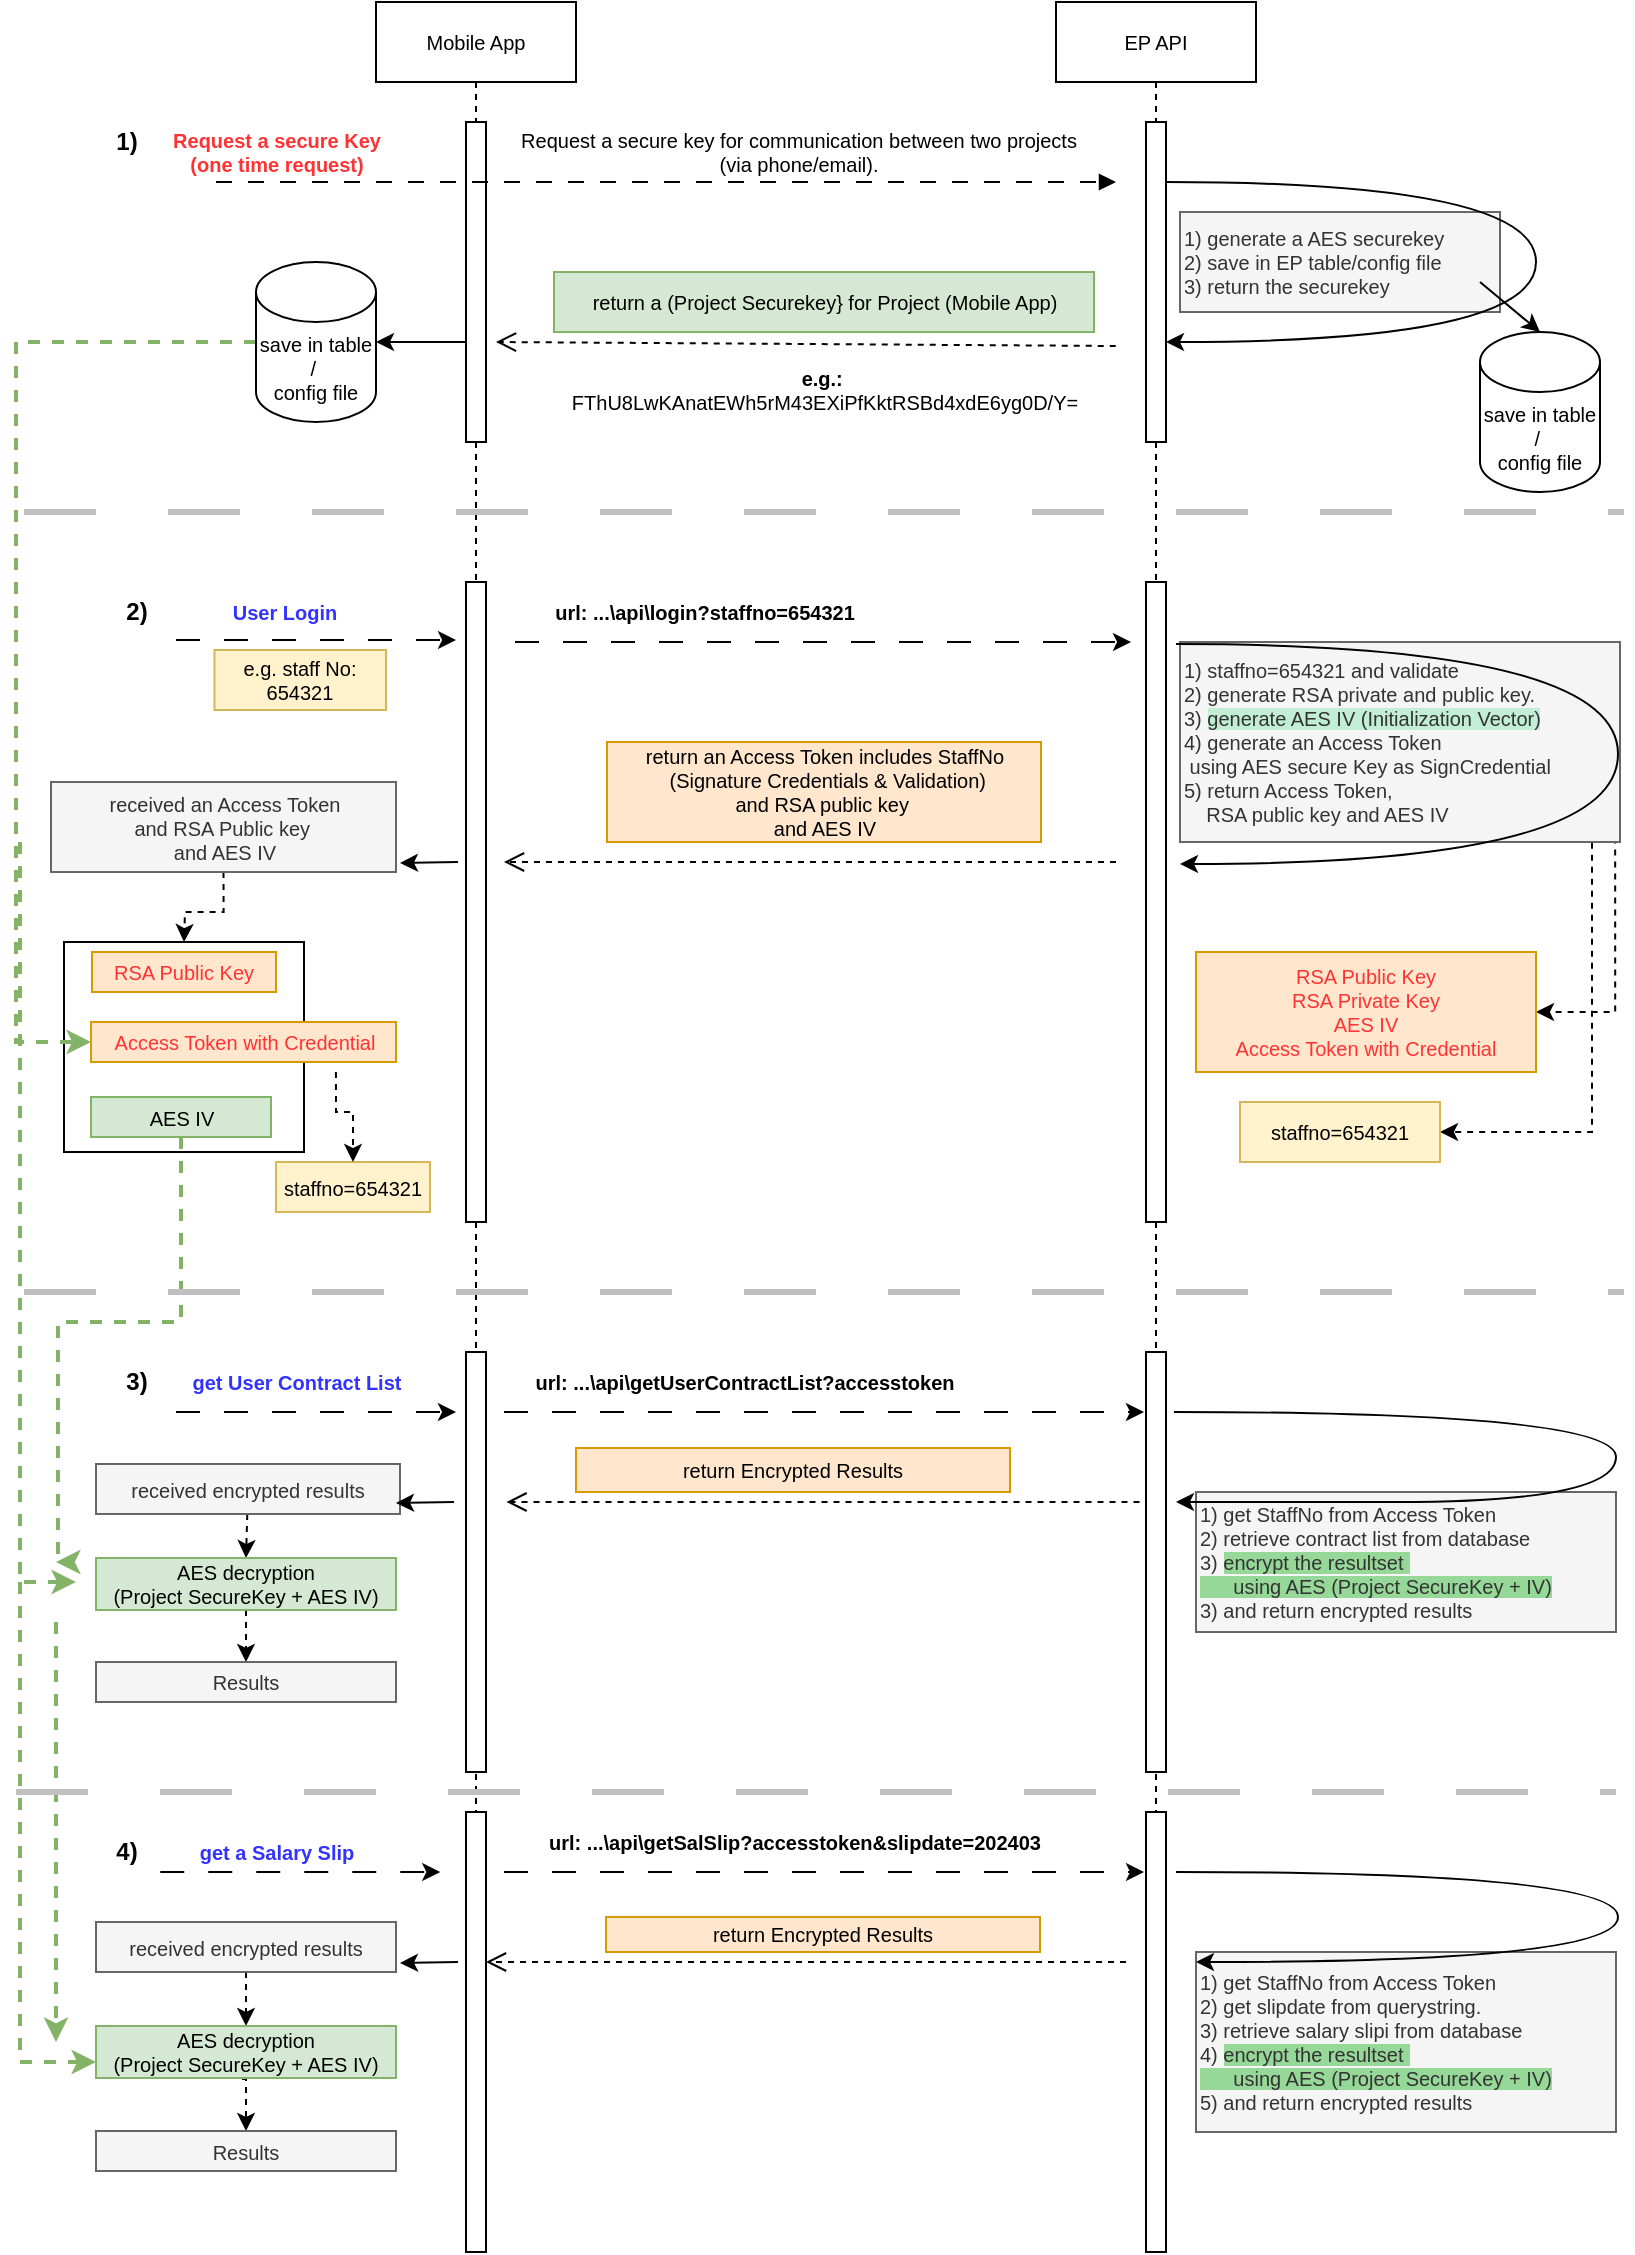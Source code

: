 <mxfile version="28.0.6">
  <diagram name="Page-1" id="2YBvvXClWsGukQMizWep">
    <mxGraphModel dx="1033" dy="636" grid="1" gridSize="10" guides="1" tooltips="1" connect="1" arrows="1" fold="1" page="1" pageScale="1" pageWidth="827" pageHeight="1169" math="0" shadow="0">
      <root>
        <mxCell id="0" />
        <mxCell id="1" parent="0" />
        <mxCell id="ATCBDJYlgSvFNA7paExq-6" value="" style="rounded=0;whiteSpace=wrap;html=1;" parent="1" vertex="1">
          <mxGeometry x="34" y="480" width="120" height="105" as="geometry" />
        </mxCell>
        <mxCell id="es4zuGhlTcDtU3RGPdiZ-29" value="&lt;div style=&quot;font-size: 10px;&quot; align=&quot;left&quot;&gt;1) generate a AES securekey&lt;/div&gt;&lt;div style=&quot;font-size: 10px;&quot; align=&quot;left&quot;&gt;2) save in EP table/config file &lt;br style=&quot;font-size: 10px;&quot;&gt;&lt;/div&gt;&lt;div style=&quot;font-size: 10px;&quot; align=&quot;left&quot;&gt;3) return the securekey&lt;/div&gt;" style="text;html=1;align=left;verticalAlign=middle;resizable=0;points=[];autosize=1;fontSize=10;fillColor=#f5f5f5;fontColor=#333333;strokeColor=#666666;" parent="1" vertex="1">
          <mxGeometry x="592" y="115" width="160" height="50" as="geometry" />
        </mxCell>
        <mxCell id="7PrB7ct33ou-kt_ilz-a-96" value="&lt;div&gt;return an Access Token includes StaffNo&lt;br&gt;&lt;/div&gt;&lt;div&gt;&amp;nbsp;(Signature Credentials &amp;amp; Validation)&lt;/div&gt;&lt;div&gt;and RSA public key&amp;nbsp;&lt;/div&gt;&lt;div&gt;and AES IV&lt;br&gt;&lt;/div&gt;" style="rounded=0;whiteSpace=wrap;html=1;fillColor=#ffe6cc;strokeColor=#d79b00;fontSize=10;" parent="1" vertex="1">
          <mxGeometry x="305.5" y="380" width="217" height="50" as="geometry" />
        </mxCell>
        <mxCell id="7PrB7ct33ou-kt_ilz-a-60" value="return a (Project Securekey} for Project (Mobile App)" style="text;html=1;align=center;verticalAlign=middle;resizable=0;points=[];autosize=1;strokeColor=#82b366;fillColor=#d5e8d4;fontSize=10;" parent="1" vertex="1">
          <mxGeometry x="279" y="145" width="270" height="30" as="geometry" />
        </mxCell>
        <mxCell id="aM9ryv3xv72pqoxQDRHE-1" value="Mobile App" style="shape=umlLifeline;perimeter=lifelinePerimeter;whiteSpace=wrap;html=1;container=0;dropTarget=0;collapsible=0;recursiveResize=0;outlineConnect=0;portConstraint=eastwest;newEdgeStyle={&quot;edgeStyle&quot;:&quot;elbowEdgeStyle&quot;,&quot;elbow&quot;:&quot;vertical&quot;,&quot;curved&quot;:0,&quot;rounded&quot;:0};fontSize=10;" parent="1" vertex="1">
          <mxGeometry x="190" y="10" width="100" height="1115" as="geometry" />
        </mxCell>
        <mxCell id="aM9ryv3xv72pqoxQDRHE-2" value="" style="html=1;points=[];perimeter=orthogonalPerimeter;outlineConnect=0;targetShapes=umlLifeline;portConstraint=eastwest;newEdgeStyle={&quot;edgeStyle&quot;:&quot;elbowEdgeStyle&quot;,&quot;elbow&quot;:&quot;vertical&quot;,&quot;curved&quot;:0,&quot;rounded&quot;:0};fontSize=10;" parent="aM9ryv3xv72pqoxQDRHE-1" vertex="1">
          <mxGeometry x="45" y="60" width="10" height="160" as="geometry" />
        </mxCell>
        <mxCell id="7PrB7ct33ou-kt_ilz-a-32" value="" style="html=1;points=[[0,0,0,0,5],[0,1,0,0,-5],[1,0,0,0,5],[1,1,0,0,-5]];perimeter=orthogonalPerimeter;outlineConnect=0;targetShapes=umlLifeline;portConstraint=eastwest;newEdgeStyle={&quot;curved&quot;:0,&quot;rounded&quot;:0};fontSize=10;" parent="aM9ryv3xv72pqoxQDRHE-1" vertex="1">
          <mxGeometry x="45" y="290" width="10" height="320" as="geometry" />
        </mxCell>
        <mxCell id="aM9ryv3xv72pqoxQDRHE-5" value="EP API" style="shape=umlLifeline;perimeter=lifelinePerimeter;whiteSpace=wrap;html=1;container=0;dropTarget=0;collapsible=0;recursiveResize=0;outlineConnect=0;portConstraint=eastwest;newEdgeStyle={&quot;edgeStyle&quot;:&quot;elbowEdgeStyle&quot;,&quot;elbow&quot;:&quot;vertical&quot;,&quot;curved&quot;:0,&quot;rounded&quot;:0};fontSize=10;" parent="1" vertex="1">
          <mxGeometry x="530" y="10" width="100" height="1125" as="geometry" />
        </mxCell>
        <mxCell id="aM9ryv3xv72pqoxQDRHE-6" value="" style="html=1;points=[];perimeter=orthogonalPerimeter;outlineConnect=0;targetShapes=umlLifeline;portConstraint=eastwest;newEdgeStyle={&quot;edgeStyle&quot;:&quot;elbowEdgeStyle&quot;,&quot;elbow&quot;:&quot;vertical&quot;,&quot;curved&quot;:0,&quot;rounded&quot;:0};fontSize=10;" parent="aM9ryv3xv72pqoxQDRHE-5" vertex="1">
          <mxGeometry x="45" y="60" width="10" height="160" as="geometry" />
        </mxCell>
        <mxCell id="7PrB7ct33ou-kt_ilz-a-3" value="" style="edgeStyle=orthogonalEdgeStyle;rounded=0;orthogonalLoop=1;jettySize=auto;html=1;elbow=vertical;curved=1;fontSize=10;" parent="aM9ryv3xv72pqoxQDRHE-5" source="aM9ryv3xv72pqoxQDRHE-6" target="aM9ryv3xv72pqoxQDRHE-6" edge="1">
          <mxGeometry relative="1" as="geometry">
            <mxPoint x="135" y="115" as="targetPoint" />
            <Array as="points">
              <mxPoint x="240" y="90" />
              <mxPoint x="240" y="170" />
            </Array>
          </mxGeometry>
        </mxCell>
        <mxCell id="7PrB7ct33ou-kt_ilz-a-35" value="" style="html=1;points=[[0,0,0,0,5],[0,1,0,0,-5],[1,0,0,0,5],[1,1,0,0,-5]];perimeter=orthogonalPerimeter;outlineConnect=0;targetShapes=umlLifeline;portConstraint=eastwest;newEdgeStyle={&quot;curved&quot;:0,&quot;rounded&quot;:0};fontSize=10;" parent="aM9ryv3xv72pqoxQDRHE-5" vertex="1">
          <mxGeometry x="45" y="290" width="10" height="320" as="geometry" />
        </mxCell>
        <mxCell id="aM9ryv3xv72pqoxQDRHE-7" value="Request a secure key for communication between two projects&lt;br style=&quot;font-size: 10px;&quot;&gt;(via phone/email)." style="html=1;verticalAlign=bottom;endArrow=block;edgeStyle=elbowEdgeStyle;elbow=vertical;curved=0;rounded=0;dashed=1;dashPattern=8 8;fontSize=10;" parent="1" edge="1">
          <mxGeometry x="0.294" relative="1" as="geometry">
            <mxPoint x="110" y="100" as="sourcePoint" />
            <Array as="points" />
            <mxPoint x="560" y="100" as="targetPoint" />
            <mxPoint as="offset" />
          </mxGeometry>
        </mxCell>
        <mxCell id="aM9ryv3xv72pqoxQDRHE-8" value="" style="html=1;verticalAlign=bottom;endArrow=open;dashed=1;endSize=8;elbow=horizontal;rounded=0;fontSize=10;exitX=1.003;exitY=-0.06;exitDx=0;exitDy=0;exitPerimeter=0;" parent="1" source="7PrB7ct33ou-kt_ilz-a-17" edge="1">
          <mxGeometry relative="1" as="geometry">
            <mxPoint x="250" y="180" as="targetPoint" />
            <mxPoint x="630" y="180" as="sourcePoint" />
          </mxGeometry>
        </mxCell>
        <mxCell id="7PrB7ct33ou-kt_ilz-a-12" value="" style="rounded=0;orthogonalLoop=1;jettySize=auto;html=1;elbow=vertical;entryX=1;entryY=0.5;entryDx=0;entryDy=0;entryPerimeter=0;fontSize=10;" parent="1" target="7PrB7ct33ou-kt_ilz-a-14" edge="1">
          <mxGeometry relative="1" as="geometry">
            <mxPoint x="235" y="180" as="sourcePoint" />
            <mxPoint x="200" y="180" as="targetPoint" />
          </mxGeometry>
        </mxCell>
        <mxCell id="es4zuGhlTcDtU3RGPdiZ-38" value="" style="rounded=0;orthogonalLoop=1;jettySize=auto;html=1;exitX=0;exitY=0.5;exitDx=0;exitDy=0;exitPerimeter=0;strokeWidth=2;fillColor=#d5e8d4;strokeColor=#82b366;dashed=1;entryX=0;entryY=0.5;entryDx=0;entryDy=0;edgeStyle=orthogonalEdgeStyle;" parent="1" source="7PrB7ct33ou-kt_ilz-a-14" target="es4zuGhlTcDtU3RGPdiZ-11" edge="1">
          <mxGeometry relative="1" as="geometry">
            <mxPoint x="40" y="800" as="targetPoint" />
            <Array as="points">
              <mxPoint x="10" y="180" />
              <mxPoint x="10" y="530" />
            </Array>
          </mxGeometry>
        </mxCell>
        <mxCell id="7PrB7ct33ou-kt_ilz-a-14" value="&lt;div style=&quot;font-size: 10px;&quot;&gt;save in table /&amp;nbsp;&lt;/div&gt;&lt;div style=&quot;font-size: 10px;&quot;&gt;config file&lt;br style=&quot;font-size: 10px;&quot;&gt;&lt;/div&gt;" style="shape=cylinder3;whiteSpace=wrap;html=1;boundedLbl=1;backgroundOutline=1;size=15;fontSize=10;" parent="1" vertex="1">
          <mxGeometry x="130" y="140" width="60" height="80" as="geometry" />
        </mxCell>
        <mxCell id="7PrB7ct33ou-kt_ilz-a-16" value="Request a secure Key&lt;br style=&quot;font-size: 10px;&quot;&gt;(one time request)" style="text;html=1;align=center;verticalAlign=middle;resizable=0;points=[];autosize=1;strokeColor=none;fillColor=none;fontSize=10;fontStyle=1;fontColor=#FF3333;" parent="1" vertex="1">
          <mxGeometry x="80" y="65" width="120" height="40" as="geometry" />
        </mxCell>
        <mxCell id="7PrB7ct33ou-kt_ilz-a-17" value="&lt;b style=&quot;font-size: 10px;&quot;&gt;e.g.:&amp;nbsp;&lt;/b&gt;&lt;br style=&quot;font-size: 10px;&quot;&gt;&lt;font style=&quot;font-size: 10px;&quot;&gt;FThU8LwKAnatEWh5rM43EXiPfKktRSBd4xdE6yg0D/Y=&lt;/font&gt;&lt;div style=&quot;font-size: 10px;&quot;&gt;&lt;br style=&quot;font-size: 10px;&quot;&gt;&lt;/div&gt;" style="text;html=1;align=center;verticalAlign=middle;resizable=0;points=[];autosize=1;strokeColor=none;fillColor=none;fontSize=10;" parent="1" vertex="1">
          <mxGeometry x="269" y="185" width="290" height="50" as="geometry" />
        </mxCell>
        <mxCell id="7PrB7ct33ou-kt_ilz-a-18" value="&lt;div style=&quot;font-size: 10px;&quot;&gt;save in table /&amp;nbsp;&lt;/div&gt;&lt;div style=&quot;font-size: 10px;&quot;&gt;config file&lt;br style=&quot;font-size: 10px;&quot;&gt;&lt;/div&gt;" style="shape=cylinder3;whiteSpace=wrap;html=1;boundedLbl=1;backgroundOutline=1;size=15;fontSize=10;" parent="1" vertex="1">
          <mxGeometry x="742" y="175" width="60" height="80" as="geometry" />
        </mxCell>
        <mxCell id="7PrB7ct33ou-kt_ilz-a-19" value="" style="endArrow=classic;html=1;rounded=0;entryX=0.5;entryY=0;entryDx=0;entryDy=0;entryPerimeter=0;fontSize=10;" parent="1" target="7PrB7ct33ou-kt_ilz-a-18" edge="1">
          <mxGeometry width="50" height="50" relative="1" as="geometry">
            <mxPoint x="742" y="150" as="sourcePoint" />
            <mxPoint x="390" y="270" as="targetPoint" />
          </mxGeometry>
        </mxCell>
        <mxCell id="7PrB7ct33ou-kt_ilz-a-34" value="User Login" style="text;html=1;align=center;verticalAlign=middle;resizable=0;points=[];autosize=1;strokeColor=none;fillColor=none;fontSize=10;fontStyle=1;fontColor=#3333FF;" parent="1" vertex="1">
          <mxGeometry x="109.25" y="300" width="70" height="30" as="geometry" />
        </mxCell>
        <mxCell id="7PrB7ct33ou-kt_ilz-a-37" value="" style="endArrow=classic;html=1;rounded=0;dashed=1;dashPattern=12 12;fontSize=10;" parent="1" edge="1">
          <mxGeometry width="50" height="50" relative="1" as="geometry">
            <mxPoint x="90" y="329" as="sourcePoint" />
            <mxPoint x="230" y="329" as="targetPoint" />
          </mxGeometry>
        </mxCell>
        <mxCell id="7PrB7ct33ou-kt_ilz-a-47" value="" style="endArrow=classic;html=1;rounded=0;dashed=1;dashPattern=12 12;edgeStyle=elbowEdgeStyle;fontSize=10;" parent="1" edge="1">
          <mxGeometry width="50" height="50" relative="1" as="geometry">
            <mxPoint x="259.5" y="330" as="sourcePoint" />
            <mxPoint x="567.5" y="330" as="targetPoint" />
          </mxGeometry>
        </mxCell>
        <mxCell id="7PrB7ct33ou-kt_ilz-a-48" value="url: ...\api\login?staffno=654321" style="text;html=1;align=center;verticalAlign=middle;resizable=0;points=[];autosize=1;strokeColor=none;fillColor=none;fontStyle=1;fontSize=10;" parent="1" vertex="1">
          <mxGeometry x="269" y="300" width="170" height="30" as="geometry" />
        </mxCell>
        <mxCell id="7PrB7ct33ou-kt_ilz-a-93" value="" style="edgeStyle=orthogonalEdgeStyle;rounded=0;orthogonalLoop=1;jettySize=auto;html=1;exitX=0.989;exitY=0.978;exitDx=0;exitDy=0;exitPerimeter=0;dashed=1;entryX=1;entryY=0.5;entryDx=0;entryDy=0;" parent="1" source="7PrB7ct33ou-kt_ilz-a-52" target="7PrB7ct33ou-kt_ilz-a-87" edge="1">
          <mxGeometry relative="1" as="geometry" />
        </mxCell>
        <mxCell id="7PrB7ct33ou-kt_ilz-a-95" value="" style="edgeStyle=orthogonalEdgeStyle;rounded=0;orthogonalLoop=1;jettySize=auto;html=1;dashed=1;exitX=0.989;exitY=1;exitDx=0;exitDy=0;exitPerimeter=0;entryX=1;entryY=0.5;entryDx=0;entryDy=0;" parent="1" source="7PrB7ct33ou-kt_ilz-a-52" target="es4zuGhlTcDtU3RGPdiZ-21" edge="1">
          <mxGeometry relative="1" as="geometry">
            <Array as="points">
              <mxPoint x="798" y="575" />
            </Array>
            <mxPoint x="742" y="585" as="targetPoint" />
          </mxGeometry>
        </mxCell>
        <mxCell id="7PrB7ct33ou-kt_ilz-a-52" value="&lt;div style=&quot;font-size: 10px;&quot;&gt;&lt;font style=&quot;font-size: 10px;&quot;&gt;1) staffno=654321 and validate&lt;br style=&quot;font-size: 10px;&quot;&gt;&lt;/font&gt;&lt;/div&gt;&lt;div style=&quot;font-size: 10px;&quot;&gt;&lt;font style=&quot;font-size: 10px;&quot;&gt;2) generate RSA&lt;font style=&quot;font-size: 10px;&quot;&gt; private and public key.&lt;/font&gt;&lt;/font&gt;&lt;/div&gt;&lt;div style=&quot;font-size: 10px;&quot;&gt;&lt;font style=&quot;font-size: 10px;&quot;&gt;&lt;font style=&quot;font-size: 10px;&quot;&gt;3) &lt;/font&gt;&lt;/font&gt;&lt;font style=&quot;font-size: 10px; background-color: rgb(193, 238, 213);&quot;&gt;&lt;font style=&quot;font-size: 10px;&quot;&gt;generate AES IV (Initialization Vector)&lt;/font&gt;&lt;/font&gt;&lt;/div&gt;&lt;div style=&quot;font-size: 10px;&quot;&gt;4) &lt;font style=&quot;font-size: 10px;&quot;&gt;&lt;font style=&quot;font-size: 10px;&quot;&gt;generate an Access Token&amp;nbsp;&lt;/font&gt;&lt;/font&gt;&lt;/div&gt;&lt;div style=&quot;font-size: 10px;&quot;&gt;&lt;font style=&quot;font-size: 10px;&quot;&gt;&lt;font style=&quot;font-size: 10px;&quot;&gt;&amp;nbsp;using AES secure Key as SignCredential&lt;br&gt;&lt;/font&gt;&lt;/font&gt;&lt;/div&gt;&lt;div&gt;5) return Access Token,&amp;nbsp;&lt;/div&gt;&lt;div&gt;&amp;nbsp;&amp;nbsp;&amp;nbsp; RSA public key and AES IV&lt;br&gt;&lt;/div&gt;" style="text;html=1;align=left;verticalAlign=middle;resizable=0;points=[];autosize=1;fontSize=10;fillColor=#f5f5f5;fontColor=#333333;strokeColor=#666666;" parent="1" vertex="1">
          <mxGeometry x="592" y="330" width="220" height="100" as="geometry" />
        </mxCell>
        <mxCell id="7PrB7ct33ou-kt_ilz-a-53" value="" style="html=1;verticalAlign=bottom;endArrow=open;dashed=1;endSize=8;elbow=horizontal;rounded=0;fontSize=10;" parent="1" edge="1">
          <mxGeometry relative="1" as="geometry">
            <mxPoint x="254" y="440" as="targetPoint" />
            <mxPoint x="560" y="440" as="sourcePoint" />
          </mxGeometry>
        </mxCell>
        <mxCell id="7PrB7ct33ou-kt_ilz-a-49" value="" style="edgeStyle=orthogonalEdgeStyle;rounded=0;orthogonalLoop=1;jettySize=auto;html=1;elbow=vertical;curved=1;fontSize=10;" parent="1" edge="1">
          <mxGeometry relative="1" as="geometry">
            <mxPoint x="590" y="331" as="sourcePoint" />
            <mxPoint x="592" y="441" as="targetPoint" />
            <Array as="points">
              <mxPoint x="811" y="331" />
              <mxPoint x="811" y="441" />
            </Array>
          </mxGeometry>
        </mxCell>
        <mxCell id="7PrB7ct33ou-kt_ilz-a-56" value="" style="endArrow=none;dashed=1;html=1;rounded=0;dashPattern=12 12;fillColor=#e1d5e7;strokeColor=#c0c0c0;strokeWidth=3;" parent="1" edge="1">
          <mxGeometry width="50" height="50" relative="1" as="geometry">
            <mxPoint x="14" y="265" as="sourcePoint" />
            <mxPoint x="814" y="265" as="targetPoint" />
          </mxGeometry>
        </mxCell>
        <mxCell id="es4zuGhlTcDtU3RGPdiZ-50" value="" style="rounded=0;orthogonalLoop=1;jettySize=auto;html=1;strokeWidth=2;fillColor=#d5e8d4;strokeColor=#82b366;dashed=1;exitX=0.5;exitY=1;exitDx=0;exitDy=0;edgeStyle=orthogonalEdgeStyle;" parent="1" source="7PrB7ct33ou-kt_ilz-a-62" edge="1">
          <mxGeometry relative="1" as="geometry">
            <mxPoint x="30" y="790" as="targetPoint" />
            <Array as="points">
              <mxPoint x="93" y="670" />
              <mxPoint x="31" y="670" />
            </Array>
          </mxGeometry>
        </mxCell>
        <mxCell id="7PrB7ct33ou-kt_ilz-a-62" value="AES IV" style="rounded=0;whiteSpace=wrap;html=1;fillColor=#d5e8d4;strokeColor=#82b366;fontSize=10;" parent="1" vertex="1">
          <mxGeometry x="47.5" y="557.5" width="90" height="20" as="geometry" />
        </mxCell>
        <mxCell id="7PrB7ct33ou-kt_ilz-a-66" value="" style="endArrow=none;dashed=1;html=1;rounded=0;dashPattern=12 12;fillColor=#e1d5e7;strokeColor=#c0c0c0;strokeWidth=3;" parent="1" edge="1">
          <mxGeometry width="50" height="50" relative="1" as="geometry">
            <mxPoint x="14" y="655" as="sourcePoint" />
            <mxPoint x="814" y="655" as="targetPoint" />
          </mxGeometry>
        </mxCell>
        <mxCell id="7PrB7ct33ou-kt_ilz-a-67" value="1)" style="text;html=1;align=center;verticalAlign=middle;resizable=0;points=[];autosize=1;strokeColor=none;fillColor=none;fontStyle=1" parent="1" vertex="1">
          <mxGeometry x="50" y="65" width="30" height="30" as="geometry" />
        </mxCell>
        <mxCell id="7PrB7ct33ou-kt_ilz-a-68" value="&lt;b&gt;2)&lt;/b&gt;" style="text;html=1;align=center;verticalAlign=middle;resizable=0;points=[];autosize=1;strokeColor=none;fillColor=none;" parent="1" vertex="1">
          <mxGeometry x="55" y="300" width="30" height="30" as="geometry" />
        </mxCell>
        <mxCell id="7PrB7ct33ou-kt_ilz-a-70" value="" style="html=1;points=[[0,0,0,0,5],[0,1,0,0,-5],[1,0,0,0,5],[1,1,0,0,-5]];perimeter=orthogonalPerimeter;outlineConnect=0;targetShapes=umlLifeline;portConstraint=eastwest;newEdgeStyle={&quot;curved&quot;:0,&quot;rounded&quot;:0};fontSize=10;" parent="1" vertex="1">
          <mxGeometry x="235" y="685" width="10" height="210" as="geometry" />
        </mxCell>
        <mxCell id="7PrB7ct33ou-kt_ilz-a-71" value="" style="html=1;points=[[0,0,0,0,5],[0,1,0,0,-5],[1,0,0,0,5],[1,1,0,0,-5]];perimeter=orthogonalPerimeter;outlineConnect=0;targetShapes=umlLifeline;portConstraint=eastwest;newEdgeStyle={&quot;curved&quot;:0,&quot;rounded&quot;:0};fontSize=10;" parent="1" vertex="1">
          <mxGeometry x="575" y="685" width="10" height="210" as="geometry" />
        </mxCell>
        <mxCell id="7PrB7ct33ou-kt_ilz-a-73" value="" style="endArrow=classic;html=1;rounded=0;dashed=1;dashPattern=12 12;fontSize=10;" parent="1" edge="1">
          <mxGeometry width="50" height="50" relative="1" as="geometry">
            <mxPoint x="90" y="715" as="sourcePoint" />
            <mxPoint x="230" y="715" as="targetPoint" />
          </mxGeometry>
        </mxCell>
        <mxCell id="7PrB7ct33ou-kt_ilz-a-76" value="" style="endArrow=classic;html=1;rounded=0;dashed=1;dashPattern=12 12;edgeStyle=elbowEdgeStyle;fontSize=10;" parent="1" edge="1">
          <mxGeometry width="50" height="50" relative="1" as="geometry">
            <mxPoint x="254" y="715" as="sourcePoint" />
            <mxPoint x="574" y="715" as="targetPoint" />
          </mxGeometry>
        </mxCell>
        <mxCell id="7PrB7ct33ou-kt_ilz-a-77" value="url: ...\api\getUserContractList?accesstoken" style="text;html=1;align=center;verticalAlign=middle;resizable=0;points=[];autosize=1;strokeColor=none;fillColor=none;fontStyle=1;fontSize=10;" parent="1" vertex="1">
          <mxGeometry x="264" y="685" width="220" height="30" as="geometry" />
        </mxCell>
        <mxCell id="7PrB7ct33ou-kt_ilz-a-78" value="&lt;div&gt;1) get StaffNo from Access Token&lt;/div&gt;&lt;div&gt;2) retrieve contract list from database&lt;/div&gt;&lt;div&gt;3) &lt;span style=&quot;background-color: rgb(150, 216, 152);&quot;&gt;encrypt the resultset&amp;nbsp;&lt;/span&gt;&lt;/div&gt;&lt;div&gt;&lt;span style=&quot;background-color: rgb(150, 216, 152);&quot;&gt;&amp;nbsp;&amp;nbsp;&amp;nbsp;&amp;nbsp;&amp;nbsp; using AES (Project SecureKey + IV)&lt;/span&gt;&lt;br&gt;&lt;/div&gt;&lt;div&gt;3) and return encrypted results&lt;br&gt;&lt;/div&gt;" style="text;html=1;align=left;verticalAlign=middle;resizable=0;points=[];autosize=1;strokeColor=#666666;fillColor=#f5f5f5;fontSize=10;fontColor=#333333;" parent="1" vertex="1">
          <mxGeometry x="600" y="755" width="210" height="70" as="geometry" />
        </mxCell>
        <mxCell id="7PrB7ct33ou-kt_ilz-a-79" value="" style="html=1;verticalAlign=bottom;endArrow=open;dashed=1;endSize=8;elbow=horizontal;rounded=0;fontSize=10;" parent="1" edge="1">
          <mxGeometry relative="1" as="geometry">
            <mxPoint x="255.25" y="760" as="targetPoint" />
            <mxPoint x="571.75" y="760" as="sourcePoint" />
          </mxGeometry>
        </mxCell>
        <mxCell id="7PrB7ct33ou-kt_ilz-a-85" value="&lt;b&gt;3)&lt;/b&gt;" style="text;html=1;align=center;verticalAlign=middle;resizable=0;points=[];autosize=1;strokeColor=none;fillColor=none;" parent="1" vertex="1">
          <mxGeometry x="55" y="685" width="30" height="30" as="geometry" />
        </mxCell>
        <mxCell id="7PrB7ct33ou-kt_ilz-a-86" value="get User Contract List" style="text;html=1;align=center;verticalAlign=middle;resizable=0;points=[];autosize=1;strokeColor=none;fillColor=none;fontSize=10;fontStyle=1;fontColor=#3333FF;" parent="1" vertex="1">
          <mxGeometry x="90" y="685" width="120" height="30" as="geometry" />
        </mxCell>
        <mxCell id="7PrB7ct33ou-kt_ilz-a-87" value="&lt;div&gt;RSA Public Key&lt;/div&gt;&lt;div&gt;RSA Private Key&lt;/div&gt;&lt;div&gt;AES IV&lt;/div&gt;&lt;div&gt;Access Token with Credential&lt;br&gt;&lt;/div&gt;" style="rounded=0;whiteSpace=wrap;html=1;fillColor=#ffe6cc;strokeColor=#d79b00;fontSize=10;fontColor=#FF3333;" parent="1" vertex="1">
          <mxGeometry x="600" y="485" width="170" height="60" as="geometry" />
        </mxCell>
        <mxCell id="es4zuGhlTcDtU3RGPdiZ-3" value="" style="edgeStyle=orthogonalEdgeStyle;rounded=0;orthogonalLoop=1;jettySize=auto;html=1;elbow=vertical;curved=1;fontSize=10;" parent="1" edge="1">
          <mxGeometry relative="1" as="geometry">
            <mxPoint x="589" y="715" as="sourcePoint" />
            <mxPoint x="590" y="760" as="targetPoint" />
            <Array as="points">
              <mxPoint x="810" y="715" />
              <mxPoint x="810" y="760" />
              <mxPoint x="591" y="760" />
            </Array>
          </mxGeometry>
        </mxCell>
        <mxCell id="es4zuGhlTcDtU3RGPdiZ-4" value="e.g. staff No: &lt;br style=&quot;font-size: 10px;&quot;&gt;654321" style="rounded=0;whiteSpace=wrap;html=1;fillColor=#fff2cc;strokeColor=#d6b656;fontSize=10;" parent="1" vertex="1">
          <mxGeometry x="109.25" y="334" width="85.75" height="30" as="geometry" />
        </mxCell>
        <mxCell id="es4zuGhlTcDtU3RGPdiZ-8" value="" style="rounded=0;orthogonalLoop=1;jettySize=auto;html=1;elbow=vertical;fontSize=10;" parent="1" edge="1">
          <mxGeometry relative="1" as="geometry">
            <mxPoint x="231" y="440" as="sourcePoint" />
            <mxPoint x="202" y="440.5" as="targetPoint" />
          </mxGeometry>
        </mxCell>
        <mxCell id="es4zuGhlTcDtU3RGPdiZ-12" value="" style="edgeStyle=orthogonalEdgeStyle;rounded=0;orthogonalLoop=1;jettySize=auto;html=1;dashed=1;exitX=0.5;exitY=1;exitDx=0;exitDy=0;" parent="1" source="es4zuGhlTcDtU3RGPdiZ-39" edge="1">
          <mxGeometry relative="1" as="geometry">
            <mxPoint x="120" y="485" as="sourcePoint" />
            <mxPoint x="94" y="480" as="targetPoint" />
          </mxGeometry>
        </mxCell>
        <mxCell id="es4zuGhlTcDtU3RGPdiZ-11" value="Access Token with Credential" style="rounded=0;whiteSpace=wrap;html=1;fillColor=#ffe6cc;strokeColor=#d79b00;fontSize=10;fontColor=#FF3333;" parent="1" vertex="1">
          <mxGeometry x="47.5" y="520" width="152.5" height="20" as="geometry" />
        </mxCell>
        <mxCell id="es4zuGhlTcDtU3RGPdiZ-21" value="&lt;div&gt;staffno=654321&lt;/div&gt;" style="rounded=0;whiteSpace=wrap;html=1;fillColor=#fff2cc;strokeColor=#d6b656;fontSize=10;" parent="1" vertex="1">
          <mxGeometry x="622" y="560" width="100" height="30" as="geometry" />
        </mxCell>
        <mxCell id="es4zuGhlTcDtU3RGPdiZ-30" value="&lt;div&gt;staffno=654321&lt;/div&gt;" style="rounded=0;whiteSpace=wrap;html=1;fillColor=#fff2cc;strokeColor=#d6b656;fontSize=10;" parent="1" vertex="1">
          <mxGeometry x="140" y="590" width="77" height="25" as="geometry" />
        </mxCell>
        <mxCell id="es4zuGhlTcDtU3RGPdiZ-39" value="&lt;div&gt;received an Access Token&lt;/div&gt;&lt;div&gt;and RSA Public key&amp;nbsp;&lt;/div&gt;&lt;div&gt;and AES IV&lt;br&gt;&lt;/div&gt;" style="rounded=0;whiteSpace=wrap;html=1;fillColor=#f5f5f5;strokeColor=#666666;fontSize=10;fontColor=#333333;" parent="1" vertex="1">
          <mxGeometry x="27.5" y="400" width="172.5" height="45" as="geometry" />
        </mxCell>
        <mxCell id="es4zuGhlTcDtU3RGPdiZ-43" value="&lt;div&gt;return Encrypted Results&lt;/div&gt;" style="rounded=0;whiteSpace=wrap;html=1;fillColor=#ffe6cc;strokeColor=#d79b00;fontSize=10;" parent="1" vertex="1">
          <mxGeometry x="290" y="733" width="217" height="22" as="geometry" />
        </mxCell>
        <mxCell id="es4zuGhlTcDtU3RGPdiZ-46" value="" style="rounded=0;orthogonalLoop=1;jettySize=auto;html=1;dashed=1;entryX=0.5;entryY=0;entryDx=0;entryDy=0;" parent="1" source="es4zuGhlTcDtU3RGPdiZ-44" target="es4zuGhlTcDtU3RGPdiZ-48" edge="1">
          <mxGeometry relative="1" as="geometry">
            <mxPoint x="122" y="885" as="targetPoint" />
          </mxGeometry>
        </mxCell>
        <mxCell id="es4zuGhlTcDtU3RGPdiZ-44" value="&lt;div&gt;received encrypted results&lt;/div&gt;" style="rounded=0;whiteSpace=wrap;html=1;fillColor=#f5f5f5;strokeColor=#666666;fontSize=10;fontColor=#333333;" parent="1" vertex="1">
          <mxGeometry x="50" y="741" width="152" height="25" as="geometry" />
        </mxCell>
        <mxCell id="es4zuGhlTcDtU3RGPdiZ-45" value="" style="rounded=0;orthogonalLoop=1;jettySize=auto;html=1;elbow=vertical;fontSize=10;" parent="1" edge="1">
          <mxGeometry relative="1" as="geometry">
            <mxPoint x="229" y="760" as="sourcePoint" />
            <mxPoint x="200" y="760.5" as="targetPoint" />
          </mxGeometry>
        </mxCell>
        <mxCell id="es4zuGhlTcDtU3RGPdiZ-85" value="" style="edgeStyle=orthogonalEdgeStyle;rounded=0;orthogonalLoop=1;jettySize=auto;html=1;exitX=0.5;exitY=1;exitDx=0;exitDy=0;entryX=0.5;entryY=0;entryDx=0;entryDy=0;dashed=1;" parent="1" source="es4zuGhlTcDtU3RGPdiZ-48" target="es4zuGhlTcDtU3RGPdiZ-84" edge="1">
          <mxGeometry relative="1" as="geometry" />
        </mxCell>
        <mxCell id="es4zuGhlTcDtU3RGPdiZ-48" value="&lt;div&gt;AES decryption&lt;/div&gt;&lt;div&gt;(Project SecureKey + AES IV) &lt;/div&gt;" style="rounded=0;whiteSpace=wrap;html=1;fontSize=10;strokeColor=#82b366;align=center;fillColor=#d5e8d4;" parent="1" vertex="1">
          <mxGeometry x="50" y="788" width="150" height="26" as="geometry" />
        </mxCell>
        <mxCell id="es4zuGhlTcDtU3RGPdiZ-66" value="" style="html=1;points=[[0,0,0,0,5],[0,1,0,0,-5],[1,0,0,0,5],[1,1,0,0,-5]];perimeter=orthogonalPerimeter;outlineConnect=0;targetShapes=umlLifeline;portConstraint=eastwest;newEdgeStyle={&quot;curved&quot;:0,&quot;rounded&quot;:0};fontSize=10;" parent="1" vertex="1">
          <mxGeometry x="235" y="915" width="10" height="220" as="geometry" />
        </mxCell>
        <mxCell id="es4zuGhlTcDtU3RGPdiZ-67" value="" style="html=1;points=[[0,0,0,0,5],[0,1,0,0,-5],[1,0,0,0,5],[1,1,0,0,-5]];perimeter=orthogonalPerimeter;outlineConnect=0;targetShapes=umlLifeline;portConstraint=eastwest;newEdgeStyle={&quot;curved&quot;:0,&quot;rounded&quot;:0};fontSize=10;" parent="1" vertex="1">
          <mxGeometry x="575" y="915" width="10" height="220" as="geometry" />
        </mxCell>
        <mxCell id="es4zuGhlTcDtU3RGPdiZ-68" value="" style="endArrow=classic;html=1;rounded=0;dashed=1;dashPattern=12 12;fontSize=10;" parent="1" edge="1">
          <mxGeometry width="50" height="50" relative="1" as="geometry">
            <mxPoint x="82.13" y="945" as="sourcePoint" />
            <mxPoint x="222.13" y="945" as="targetPoint" />
          </mxGeometry>
        </mxCell>
        <mxCell id="es4zuGhlTcDtU3RGPdiZ-69" value="" style="endArrow=classic;html=1;rounded=0;dashed=1;dashPattern=12 12;edgeStyle=elbowEdgeStyle;fontSize=10;" parent="1" edge="1">
          <mxGeometry width="50" height="50" relative="1" as="geometry">
            <mxPoint x="254" y="945" as="sourcePoint" />
            <mxPoint x="574" y="945" as="targetPoint" />
          </mxGeometry>
        </mxCell>
        <mxCell id="es4zuGhlTcDtU3RGPdiZ-70" value="url: ...\api\getSalSlip?accesstoken&amp;amp;slipdate=202403" style="text;html=1;align=center;verticalAlign=middle;resizable=0;points=[];autosize=1;strokeColor=none;fillColor=none;fontStyle=1;fontSize=10;" parent="1" vertex="1">
          <mxGeometry x="264" y="915" width="270" height="30" as="geometry" />
        </mxCell>
        <mxCell id="es4zuGhlTcDtU3RGPdiZ-71" value="&lt;div&gt;1) get StaffNo from Access Token&lt;/div&gt;&lt;div&gt;2) get slipdate from querystring.&lt;/div&gt;&lt;div&gt;3) retrieve salary slipi from database&lt;/div&gt;&lt;div&gt;4) &lt;span style=&quot;background-color: rgb(150, 216, 152);&quot;&gt;encrypt the resultset&amp;nbsp;&lt;/span&gt;&lt;/div&gt;&lt;div&gt;&lt;span style=&quot;background-color: rgb(150, 216, 152);&quot;&gt;&amp;nbsp;&amp;nbsp;&amp;nbsp;&amp;nbsp;&amp;nbsp; using AES (Project SecureKey + IV)&lt;/span&gt;&lt;br&gt;&lt;/div&gt;&lt;div&gt;5) and return encrypted results&lt;br&gt;&lt;/div&gt;" style="text;html=1;align=left;verticalAlign=middle;resizable=0;points=[];autosize=1;strokeColor=#666666;fillColor=#f5f5f5;fontSize=10;fontColor=#333333;" parent="1" vertex="1">
          <mxGeometry x="600" y="985" width="210" height="90" as="geometry" />
        </mxCell>
        <mxCell id="es4zuGhlTcDtU3RGPdiZ-72" value="" style="html=1;verticalAlign=bottom;endArrow=open;dashed=1;endSize=8;elbow=horizontal;rounded=0;fontSize=10;" parent="1" edge="1">
          <mxGeometry relative="1" as="geometry">
            <mxPoint x="245" y="990" as="targetPoint" />
            <mxPoint x="565" y="990" as="sourcePoint" />
          </mxGeometry>
        </mxCell>
        <mxCell id="es4zuGhlTcDtU3RGPdiZ-73" value="&lt;b&gt;4)&lt;/b&gt;" style="text;html=1;align=center;verticalAlign=middle;resizable=0;points=[];autosize=1;strokeColor=none;fillColor=none;" parent="1" vertex="1">
          <mxGeometry x="50" y="920" width="30" height="30" as="geometry" />
        </mxCell>
        <mxCell id="es4zuGhlTcDtU3RGPdiZ-74" value="get a Salary Slip" style="text;html=1;align=center;verticalAlign=middle;resizable=0;points=[];autosize=1;strokeColor=none;fillColor=none;fontSize=10;fontStyle=1;fontColor=#3333FF;" parent="1" vertex="1">
          <mxGeometry x="90" y="920" width="100" height="30" as="geometry" />
        </mxCell>
        <mxCell id="es4zuGhlTcDtU3RGPdiZ-75" value="" style="edgeStyle=orthogonalEdgeStyle;rounded=0;orthogonalLoop=1;jettySize=auto;html=1;elbow=vertical;curved=1;fontSize=10;" parent="1" edge="1">
          <mxGeometry relative="1" as="geometry">
            <mxPoint x="590" y="945" as="sourcePoint" />
            <mxPoint x="600" y="990" as="targetPoint" />
            <Array as="points">
              <mxPoint x="811" y="945" />
              <mxPoint x="811" y="990" />
            </Array>
          </mxGeometry>
        </mxCell>
        <mxCell id="es4zuGhlTcDtU3RGPdiZ-76" value="&lt;div&gt;return Encrypted Results&lt;/div&gt;" style="rounded=0;whiteSpace=wrap;html=1;fillColor=#ffe6cc;strokeColor=#d79b00;fontSize=10;" parent="1" vertex="1">
          <mxGeometry x="305" y="967.5" width="217" height="17.5" as="geometry" />
        </mxCell>
        <mxCell id="es4zuGhlTcDtU3RGPdiZ-79" value="" style="rounded=0;orthogonalLoop=1;jettySize=auto;html=1;elbow=vertical;fontSize=10;" parent="1" edge="1">
          <mxGeometry relative="1" as="geometry">
            <mxPoint x="231" y="990" as="sourcePoint" />
            <mxPoint x="202" y="990.5" as="targetPoint" />
          </mxGeometry>
        </mxCell>
        <mxCell id="es4zuGhlTcDtU3RGPdiZ-82" value="" style="endArrow=classic;html=1;rounded=0;edgeStyle=elbowEdgeStyle;dashed=1;fillColor=#d5e8d4;strokeColor=#82b366;strokeWidth=2;fontSize=10;entryX=0;entryY=0.75;entryDx=0;entryDy=0;" parent="1" edge="1">
          <mxGeometry width="50" height="50" relative="1" as="geometry">
            <mxPoint x="12" y="800" as="sourcePoint" />
            <mxPoint x="50" y="1040" as="targetPoint" />
            <Array as="points">
              <mxPoint x="12" y="970" />
            </Array>
          </mxGeometry>
        </mxCell>
        <mxCell id="es4zuGhlTcDtU3RGPdiZ-84" value="Results" style="rounded=0;whiteSpace=wrap;html=1;fillColor=#f5f5f5;strokeColor=#666666;fontSize=10;fontColor=#333333;" parent="1" vertex="1">
          <mxGeometry x="50" y="840" width="150" height="20" as="geometry" />
        </mxCell>
        <mxCell id="es4zuGhlTcDtU3RGPdiZ-88" value="" style="rounded=0;orthogonalLoop=1;jettySize=auto;html=1;dashed=1;entryX=0.5;entryY=0;entryDx=0;entryDy=0;exitX=0.5;exitY=1;exitDx=0;exitDy=0;" parent="1" source="es4zuGhlTcDtU3RGPdiZ-94" target="es4zuGhlTcDtU3RGPdiZ-92" edge="1">
          <mxGeometry relative="1" as="geometry">
            <mxPoint x="123" y="1022.5" as="targetPoint" />
            <mxPoint x="124.275" y="1000.5" as="sourcePoint" />
          </mxGeometry>
        </mxCell>
        <mxCell id="es4zuGhlTcDtU3RGPdiZ-90" value="" style="edgeStyle=orthogonalEdgeStyle;rounded=0;orthogonalLoop=1;jettySize=auto;html=1;exitX=0.5;exitY=1;exitDx=0;exitDy=0;entryX=0.5;entryY=0;entryDx=0;entryDy=0;dashed=1;" parent="1" target="es4zuGhlTcDtU3RGPdiZ-91" edge="1">
          <mxGeometry relative="1" as="geometry">
            <mxPoint x="123" y="1048.5" as="sourcePoint" />
          </mxGeometry>
        </mxCell>
        <mxCell id="es4zuGhlTcDtU3RGPdiZ-91" value="Results" style="rounded=0;whiteSpace=wrap;html=1;fillColor=#f5f5f5;strokeColor=#666666;fontSize=10;fontColor=#333333;" parent="1" vertex="1">
          <mxGeometry x="50" y="1074.5" width="150" height="20" as="geometry" />
        </mxCell>
        <mxCell id="es4zuGhlTcDtU3RGPdiZ-92" value="&lt;div&gt;AES decryption&lt;/div&gt;&lt;div&gt;(Project SecureKey + AES IV) &lt;/div&gt;" style="rounded=0;whiteSpace=wrap;html=1;fontSize=10;strokeColor=#82b366;align=center;fillColor=#d5e8d4;" parent="1" vertex="1">
          <mxGeometry x="50" y="1022" width="150" height="26" as="geometry" />
        </mxCell>
        <mxCell id="es4zuGhlTcDtU3RGPdiZ-94" value="&lt;div&gt;received encrypted results&lt;br&gt;&lt;/div&gt;" style="rounded=0;whiteSpace=wrap;html=1;fillColor=#f5f5f5;strokeColor=#666666;fontSize=10;fontColor=#333333;" parent="1" vertex="1">
          <mxGeometry x="50" y="970" width="150" height="25" as="geometry" />
        </mxCell>
        <mxCell id="es4zuGhlTcDtU3RGPdiZ-95" value="" style="edgeStyle=elbowEdgeStyle;rounded=0;orthogonalLoop=1;jettySize=auto;html=1;strokeWidth=2;fillColor=#d5e8d4;strokeColor=#82b366;dashed=1;" parent="1" edge="1">
          <mxGeometry relative="1" as="geometry">
            <mxPoint x="30" y="820" as="sourcePoint" />
            <mxPoint x="30" y="1030" as="targetPoint" />
          </mxGeometry>
        </mxCell>
        <mxCell id="es4zuGhlTcDtU3RGPdiZ-96" value="" style="endArrow=none;dashed=1;html=1;rounded=0;dashPattern=12 12;fillColor=#e1d5e7;strokeColor=#c0c0c0;strokeWidth=3;" parent="1" edge="1">
          <mxGeometry width="50" height="50" relative="1" as="geometry">
            <mxPoint x="10" y="905" as="sourcePoint" />
            <mxPoint x="810" y="905" as="targetPoint" />
          </mxGeometry>
        </mxCell>
        <mxCell id="ExZCcWrFuK6uDff_lhcK-1" value="RSA Public Key" style="rounded=0;whiteSpace=wrap;html=1;fillColor=#ffe6cc;strokeColor=#d79b00;fontSize=10;fontColor=#FF3333;" parent="1" vertex="1">
          <mxGeometry x="48" y="485" width="92" height="20" as="geometry" />
        </mxCell>
        <mxCell id="ATCBDJYlgSvFNA7paExq-2" value="" style="endArrow=classic;html=1;rounded=0;edgeStyle=elbowEdgeStyle;dashed=1;fillColor=#d5e8d4;strokeColor=#82b366;strokeWidth=2;fontSize=10;" parent="1" edge="1">
          <mxGeometry width="50" height="50" relative="1" as="geometry">
            <mxPoint x="12" y="430" as="sourcePoint" />
            <mxPoint x="40" y="800" as="targetPoint" />
            <Array as="points">
              <mxPoint x="12" y="800" />
            </Array>
          </mxGeometry>
        </mxCell>
        <mxCell id="ATCBDJYlgSvFNA7paExq-3" value="" style="edgeStyle=orthogonalEdgeStyle;rounded=0;orthogonalLoop=1;jettySize=auto;html=1;dashed=1;exitX=0.803;exitY=1.25;exitDx=0;exitDy=0;entryX=0.5;entryY=0;entryDx=0;entryDy=0;exitPerimeter=0;" parent="1" source="es4zuGhlTcDtU3RGPdiZ-11" target="es4zuGhlTcDtU3RGPdiZ-30" edge="1">
          <mxGeometry relative="1" as="geometry">
            <mxPoint x="181" y="455" as="sourcePoint" />
            <mxPoint x="161" y="495" as="targetPoint" />
          </mxGeometry>
        </mxCell>
      </root>
    </mxGraphModel>
  </diagram>
</mxfile>
